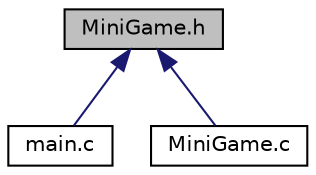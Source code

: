 digraph "MiniGame.h"
{
 // LATEX_PDF_SIZE
  edge [fontname="Helvetica",fontsize="10",labelfontname="Helvetica",labelfontsize="10"];
  node [fontname="Helvetica",fontsize="10",shape=record];
  Node1 [label="MiniGame.h",height=0.2,width=0.4,color="black", fillcolor="grey75", style="filled", fontcolor="black",tooltip="Header File for MiniGame."];
  Node1 -> Node2 [dir="back",color="midnightblue",fontsize="10",style="solid",fontname="Helvetica"];
  Node2 [label="main.c",height=0.2,width=0.4,color="black", fillcolor="white", style="filled",URL="$main_8c.html",tooltip="Main File."];
  Node1 -> Node3 [dir="back",color="midnightblue",fontsize="10",style="solid",fontname="Helvetica"];
  Node3 [label="MiniGame.c",height=0.2,width=0.4,color="black", fillcolor="white", style="filled",URL="$MiniGame_8c.html",tooltip="Mini Game Functions."];
}
